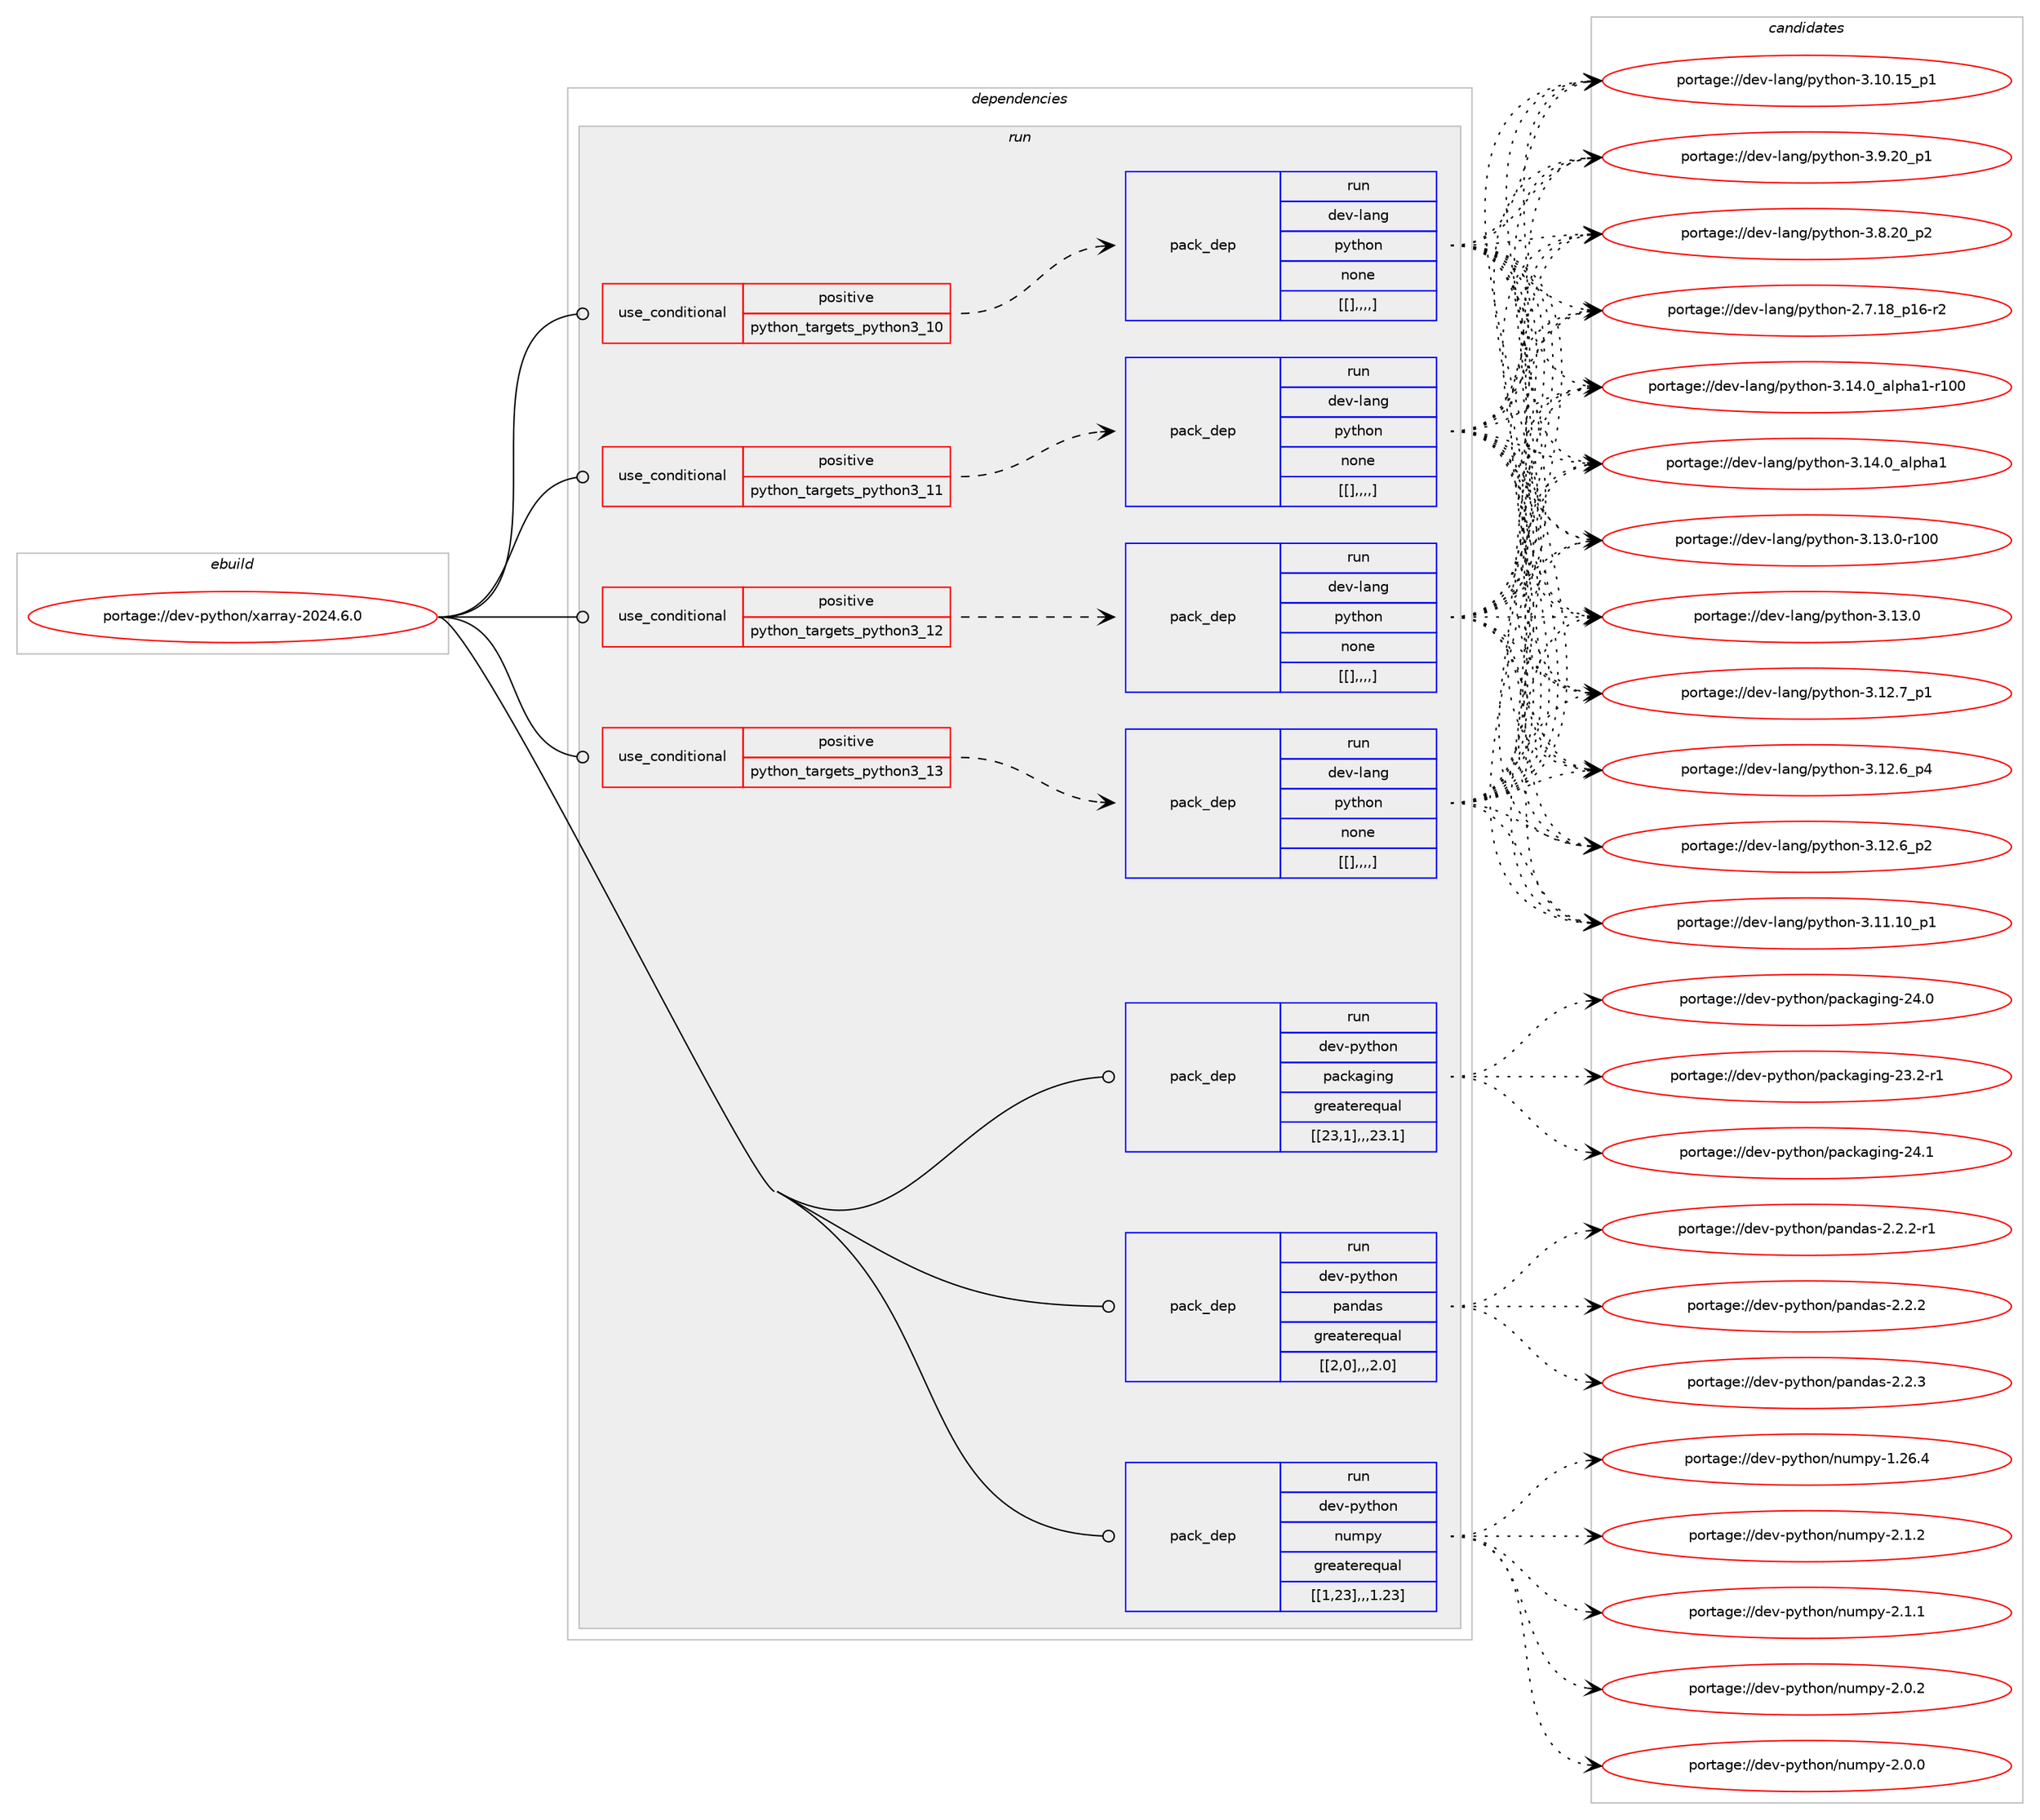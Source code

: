 digraph prolog {

# *************
# Graph options
# *************

newrank=true;
concentrate=true;
compound=true;
graph [rankdir=LR,fontname=Helvetica,fontsize=10,ranksep=1.5];#, ranksep=2.5, nodesep=0.2];
edge  [arrowhead=vee];
node  [fontname=Helvetica,fontsize=10];

# **********
# The ebuild
# **********

subgraph cluster_leftcol {
color=gray;
label=<<i>ebuild</i>>;
id [label="portage://dev-python/xarray-2024.6.0", color=red, width=4, href="../dev-python/xarray-2024.6.0.svg"];
}

# ****************
# The dependencies
# ****************

subgraph cluster_midcol {
color=gray;
label=<<i>dependencies</i>>;
subgraph cluster_compile {
fillcolor="#eeeeee";
style=filled;
label=<<i>compile</i>>;
}
subgraph cluster_compileandrun {
fillcolor="#eeeeee";
style=filled;
label=<<i>compile and run</i>>;
}
subgraph cluster_run {
fillcolor="#eeeeee";
style=filled;
label=<<i>run</i>>;
subgraph cond44309 {
dependency175181 [label=<<TABLE BORDER="0" CELLBORDER="1" CELLSPACING="0" CELLPADDING="4"><TR><TD ROWSPAN="3" CELLPADDING="10">use_conditional</TD></TR><TR><TD>positive</TD></TR><TR><TD>python_targets_python3_10</TD></TR></TABLE>>, shape=none, color=red];
subgraph pack129540 {
dependency175200 [label=<<TABLE BORDER="0" CELLBORDER="1" CELLSPACING="0" CELLPADDING="4" WIDTH="220"><TR><TD ROWSPAN="6" CELLPADDING="30">pack_dep</TD></TR><TR><TD WIDTH="110">run</TD></TR><TR><TD>dev-lang</TD></TR><TR><TD>python</TD></TR><TR><TD>none</TD></TR><TR><TD>[[],,,,]</TD></TR></TABLE>>, shape=none, color=blue];
}
dependency175181:e -> dependency175200:w [weight=20,style="dashed",arrowhead="vee"];
}
id:e -> dependency175181:w [weight=20,style="solid",arrowhead="odot"];
subgraph cond44321 {
dependency175255 [label=<<TABLE BORDER="0" CELLBORDER="1" CELLSPACING="0" CELLPADDING="4"><TR><TD ROWSPAN="3" CELLPADDING="10">use_conditional</TD></TR><TR><TD>positive</TD></TR><TR><TD>python_targets_python3_11</TD></TR></TABLE>>, shape=none, color=red];
subgraph pack129569 {
dependency175259 [label=<<TABLE BORDER="0" CELLBORDER="1" CELLSPACING="0" CELLPADDING="4" WIDTH="220"><TR><TD ROWSPAN="6" CELLPADDING="30">pack_dep</TD></TR><TR><TD WIDTH="110">run</TD></TR><TR><TD>dev-lang</TD></TR><TR><TD>python</TD></TR><TR><TD>none</TD></TR><TR><TD>[[],,,,]</TD></TR></TABLE>>, shape=none, color=blue];
}
dependency175255:e -> dependency175259:w [weight=20,style="dashed",arrowhead="vee"];
}
id:e -> dependency175255:w [weight=20,style="solid",arrowhead="odot"];
subgraph cond44346 {
dependency175271 [label=<<TABLE BORDER="0" CELLBORDER="1" CELLSPACING="0" CELLPADDING="4"><TR><TD ROWSPAN="3" CELLPADDING="10">use_conditional</TD></TR><TR><TD>positive</TD></TR><TR><TD>python_targets_python3_12</TD></TR></TABLE>>, shape=none, color=red];
subgraph pack129586 {
dependency175311 [label=<<TABLE BORDER="0" CELLBORDER="1" CELLSPACING="0" CELLPADDING="4" WIDTH="220"><TR><TD ROWSPAN="6" CELLPADDING="30">pack_dep</TD></TR><TR><TD WIDTH="110">run</TD></TR><TR><TD>dev-lang</TD></TR><TR><TD>python</TD></TR><TR><TD>none</TD></TR><TR><TD>[[],,,,]</TD></TR></TABLE>>, shape=none, color=blue];
}
dependency175271:e -> dependency175311:w [weight=20,style="dashed",arrowhead="vee"];
}
id:e -> dependency175271:w [weight=20,style="solid",arrowhead="odot"];
subgraph cond44383 {
dependency175348 [label=<<TABLE BORDER="0" CELLBORDER="1" CELLSPACING="0" CELLPADDING="4"><TR><TD ROWSPAN="3" CELLPADDING="10">use_conditional</TD></TR><TR><TD>positive</TD></TR><TR><TD>python_targets_python3_13</TD></TR></TABLE>>, shape=none, color=red];
subgraph pack129625 {
dependency175401 [label=<<TABLE BORDER="0" CELLBORDER="1" CELLSPACING="0" CELLPADDING="4" WIDTH="220"><TR><TD ROWSPAN="6" CELLPADDING="30">pack_dep</TD></TR><TR><TD WIDTH="110">run</TD></TR><TR><TD>dev-lang</TD></TR><TR><TD>python</TD></TR><TR><TD>none</TD></TR><TR><TD>[[],,,,]</TD></TR></TABLE>>, shape=none, color=blue];
}
dependency175348:e -> dependency175401:w [weight=20,style="dashed",arrowhead="vee"];
}
id:e -> dependency175348:w [weight=20,style="solid",arrowhead="odot"];
subgraph pack129663 {
dependency175480 [label=<<TABLE BORDER="0" CELLBORDER="1" CELLSPACING="0" CELLPADDING="4" WIDTH="220"><TR><TD ROWSPAN="6" CELLPADDING="30">pack_dep</TD></TR><TR><TD WIDTH="110">run</TD></TR><TR><TD>dev-python</TD></TR><TR><TD>numpy</TD></TR><TR><TD>greaterequal</TD></TR><TR><TD>[[1,23],,,1.23]</TD></TR></TABLE>>, shape=none, color=blue];
}
id:e -> dependency175480:w [weight=20,style="solid",arrowhead="odot"];
subgraph pack129727 {
dependency175552 [label=<<TABLE BORDER="0" CELLBORDER="1" CELLSPACING="0" CELLPADDING="4" WIDTH="220"><TR><TD ROWSPAN="6" CELLPADDING="30">pack_dep</TD></TR><TR><TD WIDTH="110">run</TD></TR><TR><TD>dev-python</TD></TR><TR><TD>packaging</TD></TR><TR><TD>greaterequal</TD></TR><TR><TD>[[23,1],,,23.1]</TD></TR></TABLE>>, shape=none, color=blue];
}
id:e -> dependency175552:w [weight=20,style="solid",arrowhead="odot"];
subgraph pack129750 {
dependency175576 [label=<<TABLE BORDER="0" CELLBORDER="1" CELLSPACING="0" CELLPADDING="4" WIDTH="220"><TR><TD ROWSPAN="6" CELLPADDING="30">pack_dep</TD></TR><TR><TD WIDTH="110">run</TD></TR><TR><TD>dev-python</TD></TR><TR><TD>pandas</TD></TR><TR><TD>greaterequal</TD></TR><TR><TD>[[2,0],,,2.0]</TD></TR></TABLE>>, shape=none, color=blue];
}
id:e -> dependency175576:w [weight=20,style="solid",arrowhead="odot"];
}
}

# **************
# The candidates
# **************

subgraph cluster_choices {
rank=same;
color=gray;
label=<<i>candidates</i>>;

subgraph choice129523 {
color=black;
nodesep=1;
choice100101118451089711010347112121116104111110455146495246489597108112104974945114494848 [label="portage://dev-lang/python-3.14.0_alpha1-r100", color=red, width=4,href="../dev-lang/python-3.14.0_alpha1-r100.svg"];
choice1001011184510897110103471121211161041111104551464952464895971081121049749 [label="portage://dev-lang/python-3.14.0_alpha1", color=red, width=4,href="../dev-lang/python-3.14.0_alpha1.svg"];
choice1001011184510897110103471121211161041111104551464951464845114494848 [label="portage://dev-lang/python-3.13.0-r100", color=red, width=4,href="../dev-lang/python-3.13.0-r100.svg"];
choice10010111845108971101034711212111610411111045514649514648 [label="portage://dev-lang/python-3.13.0", color=red, width=4,href="../dev-lang/python-3.13.0.svg"];
choice100101118451089711010347112121116104111110455146495046559511249 [label="portage://dev-lang/python-3.12.7_p1", color=red, width=4,href="../dev-lang/python-3.12.7_p1.svg"];
choice100101118451089711010347112121116104111110455146495046549511252 [label="portage://dev-lang/python-3.12.6_p4", color=red, width=4,href="../dev-lang/python-3.12.6_p4.svg"];
choice100101118451089711010347112121116104111110455146495046549511250 [label="portage://dev-lang/python-3.12.6_p2", color=red, width=4,href="../dev-lang/python-3.12.6_p2.svg"];
choice10010111845108971101034711212111610411111045514649494649489511249 [label="portage://dev-lang/python-3.11.10_p1", color=red, width=4,href="../dev-lang/python-3.11.10_p1.svg"];
choice10010111845108971101034711212111610411111045514649484649539511249 [label="portage://dev-lang/python-3.10.15_p1", color=red, width=4,href="../dev-lang/python-3.10.15_p1.svg"];
choice100101118451089711010347112121116104111110455146574650489511249 [label="portage://dev-lang/python-3.9.20_p1", color=red, width=4,href="../dev-lang/python-3.9.20_p1.svg"];
choice100101118451089711010347112121116104111110455146564650489511250 [label="portage://dev-lang/python-3.8.20_p2", color=red, width=4,href="../dev-lang/python-3.8.20_p2.svg"];
choice100101118451089711010347112121116104111110455046554649569511249544511450 [label="portage://dev-lang/python-2.7.18_p16-r2", color=red, width=4,href="../dev-lang/python-2.7.18_p16-r2.svg"];
dependency175200:e -> choice100101118451089711010347112121116104111110455146495246489597108112104974945114494848:w [style=dotted,weight="100"];
dependency175200:e -> choice1001011184510897110103471121211161041111104551464952464895971081121049749:w [style=dotted,weight="100"];
dependency175200:e -> choice1001011184510897110103471121211161041111104551464951464845114494848:w [style=dotted,weight="100"];
dependency175200:e -> choice10010111845108971101034711212111610411111045514649514648:w [style=dotted,weight="100"];
dependency175200:e -> choice100101118451089711010347112121116104111110455146495046559511249:w [style=dotted,weight="100"];
dependency175200:e -> choice100101118451089711010347112121116104111110455146495046549511252:w [style=dotted,weight="100"];
dependency175200:e -> choice100101118451089711010347112121116104111110455146495046549511250:w [style=dotted,weight="100"];
dependency175200:e -> choice10010111845108971101034711212111610411111045514649494649489511249:w [style=dotted,weight="100"];
dependency175200:e -> choice10010111845108971101034711212111610411111045514649484649539511249:w [style=dotted,weight="100"];
dependency175200:e -> choice100101118451089711010347112121116104111110455146574650489511249:w [style=dotted,weight="100"];
dependency175200:e -> choice100101118451089711010347112121116104111110455146564650489511250:w [style=dotted,weight="100"];
dependency175200:e -> choice100101118451089711010347112121116104111110455046554649569511249544511450:w [style=dotted,weight="100"];
}
subgraph choice129534 {
color=black;
nodesep=1;
choice100101118451089711010347112121116104111110455146495246489597108112104974945114494848 [label="portage://dev-lang/python-3.14.0_alpha1-r100", color=red, width=4,href="../dev-lang/python-3.14.0_alpha1-r100.svg"];
choice1001011184510897110103471121211161041111104551464952464895971081121049749 [label="portage://dev-lang/python-3.14.0_alpha1", color=red, width=4,href="../dev-lang/python-3.14.0_alpha1.svg"];
choice1001011184510897110103471121211161041111104551464951464845114494848 [label="portage://dev-lang/python-3.13.0-r100", color=red, width=4,href="../dev-lang/python-3.13.0-r100.svg"];
choice10010111845108971101034711212111610411111045514649514648 [label="portage://dev-lang/python-3.13.0", color=red, width=4,href="../dev-lang/python-3.13.0.svg"];
choice100101118451089711010347112121116104111110455146495046559511249 [label="portage://dev-lang/python-3.12.7_p1", color=red, width=4,href="../dev-lang/python-3.12.7_p1.svg"];
choice100101118451089711010347112121116104111110455146495046549511252 [label="portage://dev-lang/python-3.12.6_p4", color=red, width=4,href="../dev-lang/python-3.12.6_p4.svg"];
choice100101118451089711010347112121116104111110455146495046549511250 [label="portage://dev-lang/python-3.12.6_p2", color=red, width=4,href="../dev-lang/python-3.12.6_p2.svg"];
choice10010111845108971101034711212111610411111045514649494649489511249 [label="portage://dev-lang/python-3.11.10_p1", color=red, width=4,href="../dev-lang/python-3.11.10_p1.svg"];
choice10010111845108971101034711212111610411111045514649484649539511249 [label="portage://dev-lang/python-3.10.15_p1", color=red, width=4,href="../dev-lang/python-3.10.15_p1.svg"];
choice100101118451089711010347112121116104111110455146574650489511249 [label="portage://dev-lang/python-3.9.20_p1", color=red, width=4,href="../dev-lang/python-3.9.20_p1.svg"];
choice100101118451089711010347112121116104111110455146564650489511250 [label="portage://dev-lang/python-3.8.20_p2", color=red, width=4,href="../dev-lang/python-3.8.20_p2.svg"];
choice100101118451089711010347112121116104111110455046554649569511249544511450 [label="portage://dev-lang/python-2.7.18_p16-r2", color=red, width=4,href="../dev-lang/python-2.7.18_p16-r2.svg"];
dependency175259:e -> choice100101118451089711010347112121116104111110455146495246489597108112104974945114494848:w [style=dotted,weight="100"];
dependency175259:e -> choice1001011184510897110103471121211161041111104551464952464895971081121049749:w [style=dotted,weight="100"];
dependency175259:e -> choice1001011184510897110103471121211161041111104551464951464845114494848:w [style=dotted,weight="100"];
dependency175259:e -> choice10010111845108971101034711212111610411111045514649514648:w [style=dotted,weight="100"];
dependency175259:e -> choice100101118451089711010347112121116104111110455146495046559511249:w [style=dotted,weight="100"];
dependency175259:e -> choice100101118451089711010347112121116104111110455146495046549511252:w [style=dotted,weight="100"];
dependency175259:e -> choice100101118451089711010347112121116104111110455146495046549511250:w [style=dotted,weight="100"];
dependency175259:e -> choice10010111845108971101034711212111610411111045514649494649489511249:w [style=dotted,weight="100"];
dependency175259:e -> choice10010111845108971101034711212111610411111045514649484649539511249:w [style=dotted,weight="100"];
dependency175259:e -> choice100101118451089711010347112121116104111110455146574650489511249:w [style=dotted,weight="100"];
dependency175259:e -> choice100101118451089711010347112121116104111110455146564650489511250:w [style=dotted,weight="100"];
dependency175259:e -> choice100101118451089711010347112121116104111110455046554649569511249544511450:w [style=dotted,weight="100"];
}
subgraph choice129549 {
color=black;
nodesep=1;
choice100101118451089711010347112121116104111110455146495246489597108112104974945114494848 [label="portage://dev-lang/python-3.14.0_alpha1-r100", color=red, width=4,href="../dev-lang/python-3.14.0_alpha1-r100.svg"];
choice1001011184510897110103471121211161041111104551464952464895971081121049749 [label="portage://dev-lang/python-3.14.0_alpha1", color=red, width=4,href="../dev-lang/python-3.14.0_alpha1.svg"];
choice1001011184510897110103471121211161041111104551464951464845114494848 [label="portage://dev-lang/python-3.13.0-r100", color=red, width=4,href="../dev-lang/python-3.13.0-r100.svg"];
choice10010111845108971101034711212111610411111045514649514648 [label="portage://dev-lang/python-3.13.0", color=red, width=4,href="../dev-lang/python-3.13.0.svg"];
choice100101118451089711010347112121116104111110455146495046559511249 [label="portage://dev-lang/python-3.12.7_p1", color=red, width=4,href="../dev-lang/python-3.12.7_p1.svg"];
choice100101118451089711010347112121116104111110455146495046549511252 [label="portage://dev-lang/python-3.12.6_p4", color=red, width=4,href="../dev-lang/python-3.12.6_p4.svg"];
choice100101118451089711010347112121116104111110455146495046549511250 [label="portage://dev-lang/python-3.12.6_p2", color=red, width=4,href="../dev-lang/python-3.12.6_p2.svg"];
choice10010111845108971101034711212111610411111045514649494649489511249 [label="portage://dev-lang/python-3.11.10_p1", color=red, width=4,href="../dev-lang/python-3.11.10_p1.svg"];
choice10010111845108971101034711212111610411111045514649484649539511249 [label="portage://dev-lang/python-3.10.15_p1", color=red, width=4,href="../dev-lang/python-3.10.15_p1.svg"];
choice100101118451089711010347112121116104111110455146574650489511249 [label="portage://dev-lang/python-3.9.20_p1", color=red, width=4,href="../dev-lang/python-3.9.20_p1.svg"];
choice100101118451089711010347112121116104111110455146564650489511250 [label="portage://dev-lang/python-3.8.20_p2", color=red, width=4,href="../dev-lang/python-3.8.20_p2.svg"];
choice100101118451089711010347112121116104111110455046554649569511249544511450 [label="portage://dev-lang/python-2.7.18_p16-r2", color=red, width=4,href="../dev-lang/python-2.7.18_p16-r2.svg"];
dependency175311:e -> choice100101118451089711010347112121116104111110455146495246489597108112104974945114494848:w [style=dotted,weight="100"];
dependency175311:e -> choice1001011184510897110103471121211161041111104551464952464895971081121049749:w [style=dotted,weight="100"];
dependency175311:e -> choice1001011184510897110103471121211161041111104551464951464845114494848:w [style=dotted,weight="100"];
dependency175311:e -> choice10010111845108971101034711212111610411111045514649514648:w [style=dotted,weight="100"];
dependency175311:e -> choice100101118451089711010347112121116104111110455146495046559511249:w [style=dotted,weight="100"];
dependency175311:e -> choice100101118451089711010347112121116104111110455146495046549511252:w [style=dotted,weight="100"];
dependency175311:e -> choice100101118451089711010347112121116104111110455146495046549511250:w [style=dotted,weight="100"];
dependency175311:e -> choice10010111845108971101034711212111610411111045514649494649489511249:w [style=dotted,weight="100"];
dependency175311:e -> choice10010111845108971101034711212111610411111045514649484649539511249:w [style=dotted,weight="100"];
dependency175311:e -> choice100101118451089711010347112121116104111110455146574650489511249:w [style=dotted,weight="100"];
dependency175311:e -> choice100101118451089711010347112121116104111110455146564650489511250:w [style=dotted,weight="100"];
dependency175311:e -> choice100101118451089711010347112121116104111110455046554649569511249544511450:w [style=dotted,weight="100"];
}
subgraph choice129557 {
color=black;
nodesep=1;
choice100101118451089711010347112121116104111110455146495246489597108112104974945114494848 [label="portage://dev-lang/python-3.14.0_alpha1-r100", color=red, width=4,href="../dev-lang/python-3.14.0_alpha1-r100.svg"];
choice1001011184510897110103471121211161041111104551464952464895971081121049749 [label="portage://dev-lang/python-3.14.0_alpha1", color=red, width=4,href="../dev-lang/python-3.14.0_alpha1.svg"];
choice1001011184510897110103471121211161041111104551464951464845114494848 [label="portage://dev-lang/python-3.13.0-r100", color=red, width=4,href="../dev-lang/python-3.13.0-r100.svg"];
choice10010111845108971101034711212111610411111045514649514648 [label="portage://dev-lang/python-3.13.0", color=red, width=4,href="../dev-lang/python-3.13.0.svg"];
choice100101118451089711010347112121116104111110455146495046559511249 [label="portage://dev-lang/python-3.12.7_p1", color=red, width=4,href="../dev-lang/python-3.12.7_p1.svg"];
choice100101118451089711010347112121116104111110455146495046549511252 [label="portage://dev-lang/python-3.12.6_p4", color=red, width=4,href="../dev-lang/python-3.12.6_p4.svg"];
choice100101118451089711010347112121116104111110455146495046549511250 [label="portage://dev-lang/python-3.12.6_p2", color=red, width=4,href="../dev-lang/python-3.12.6_p2.svg"];
choice10010111845108971101034711212111610411111045514649494649489511249 [label="portage://dev-lang/python-3.11.10_p1", color=red, width=4,href="../dev-lang/python-3.11.10_p1.svg"];
choice10010111845108971101034711212111610411111045514649484649539511249 [label="portage://dev-lang/python-3.10.15_p1", color=red, width=4,href="../dev-lang/python-3.10.15_p1.svg"];
choice100101118451089711010347112121116104111110455146574650489511249 [label="portage://dev-lang/python-3.9.20_p1", color=red, width=4,href="../dev-lang/python-3.9.20_p1.svg"];
choice100101118451089711010347112121116104111110455146564650489511250 [label="portage://dev-lang/python-3.8.20_p2", color=red, width=4,href="../dev-lang/python-3.8.20_p2.svg"];
choice100101118451089711010347112121116104111110455046554649569511249544511450 [label="portage://dev-lang/python-2.7.18_p16-r2", color=red, width=4,href="../dev-lang/python-2.7.18_p16-r2.svg"];
dependency175401:e -> choice100101118451089711010347112121116104111110455146495246489597108112104974945114494848:w [style=dotted,weight="100"];
dependency175401:e -> choice1001011184510897110103471121211161041111104551464952464895971081121049749:w [style=dotted,weight="100"];
dependency175401:e -> choice1001011184510897110103471121211161041111104551464951464845114494848:w [style=dotted,weight="100"];
dependency175401:e -> choice10010111845108971101034711212111610411111045514649514648:w [style=dotted,weight="100"];
dependency175401:e -> choice100101118451089711010347112121116104111110455146495046559511249:w [style=dotted,weight="100"];
dependency175401:e -> choice100101118451089711010347112121116104111110455146495046549511252:w [style=dotted,weight="100"];
dependency175401:e -> choice100101118451089711010347112121116104111110455146495046549511250:w [style=dotted,weight="100"];
dependency175401:e -> choice10010111845108971101034711212111610411111045514649494649489511249:w [style=dotted,weight="100"];
dependency175401:e -> choice10010111845108971101034711212111610411111045514649484649539511249:w [style=dotted,weight="100"];
dependency175401:e -> choice100101118451089711010347112121116104111110455146574650489511249:w [style=dotted,weight="100"];
dependency175401:e -> choice100101118451089711010347112121116104111110455146564650489511250:w [style=dotted,weight="100"];
dependency175401:e -> choice100101118451089711010347112121116104111110455046554649569511249544511450:w [style=dotted,weight="100"];
}
subgraph choice129577 {
color=black;
nodesep=1;
choice1001011184511212111610411111047110117109112121455046494650 [label="portage://dev-python/numpy-2.1.2", color=red, width=4,href="../dev-python/numpy-2.1.2.svg"];
choice1001011184511212111610411111047110117109112121455046494649 [label="portage://dev-python/numpy-2.1.1", color=red, width=4,href="../dev-python/numpy-2.1.1.svg"];
choice1001011184511212111610411111047110117109112121455046484650 [label="portage://dev-python/numpy-2.0.2", color=red, width=4,href="../dev-python/numpy-2.0.2.svg"];
choice1001011184511212111610411111047110117109112121455046484648 [label="portage://dev-python/numpy-2.0.0", color=red, width=4,href="../dev-python/numpy-2.0.0.svg"];
choice100101118451121211161041111104711011710911212145494650544652 [label="portage://dev-python/numpy-1.26.4", color=red, width=4,href="../dev-python/numpy-1.26.4.svg"];
dependency175480:e -> choice1001011184511212111610411111047110117109112121455046494650:w [style=dotted,weight="100"];
dependency175480:e -> choice1001011184511212111610411111047110117109112121455046494649:w [style=dotted,weight="100"];
dependency175480:e -> choice1001011184511212111610411111047110117109112121455046484650:w [style=dotted,weight="100"];
dependency175480:e -> choice1001011184511212111610411111047110117109112121455046484648:w [style=dotted,weight="100"];
dependency175480:e -> choice100101118451121211161041111104711011710911212145494650544652:w [style=dotted,weight="100"];
}
subgraph choice129583 {
color=black;
nodesep=1;
choice10010111845112121116104111110471129799107971031051101034550524649 [label="portage://dev-python/packaging-24.1", color=red, width=4,href="../dev-python/packaging-24.1.svg"];
choice10010111845112121116104111110471129799107971031051101034550524648 [label="portage://dev-python/packaging-24.0", color=red, width=4,href="../dev-python/packaging-24.0.svg"];
choice100101118451121211161041111104711297991079710310511010345505146504511449 [label="portage://dev-python/packaging-23.2-r1", color=red, width=4,href="../dev-python/packaging-23.2-r1.svg"];
dependency175552:e -> choice10010111845112121116104111110471129799107971031051101034550524649:w [style=dotted,weight="100"];
dependency175552:e -> choice10010111845112121116104111110471129799107971031051101034550524648:w [style=dotted,weight="100"];
dependency175552:e -> choice100101118451121211161041111104711297991079710310511010345505146504511449:w [style=dotted,weight="100"];
}
subgraph choice129586 {
color=black;
nodesep=1;
choice10010111845112121116104111110471129711010097115455046504651 [label="portage://dev-python/pandas-2.2.3", color=red, width=4,href="../dev-python/pandas-2.2.3.svg"];
choice100101118451121211161041111104711297110100971154550465046504511449 [label="portage://dev-python/pandas-2.2.2-r1", color=red, width=4,href="../dev-python/pandas-2.2.2-r1.svg"];
choice10010111845112121116104111110471129711010097115455046504650 [label="portage://dev-python/pandas-2.2.2", color=red, width=4,href="../dev-python/pandas-2.2.2.svg"];
dependency175576:e -> choice10010111845112121116104111110471129711010097115455046504651:w [style=dotted,weight="100"];
dependency175576:e -> choice100101118451121211161041111104711297110100971154550465046504511449:w [style=dotted,weight="100"];
dependency175576:e -> choice10010111845112121116104111110471129711010097115455046504650:w [style=dotted,weight="100"];
}
}

}
